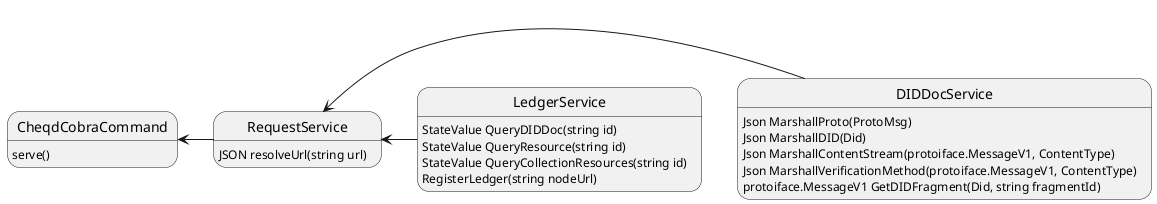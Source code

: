 @startuml
!pragma teoz true
RequestService: JSON resolveUrl(string url)

DIDDocService: Json MarshallProto(ProtoMsg)
DIDDocService: Json MarshallDID(Did)
DIDDocService: Json MarshallContentStream(protoiface.MessageV1, ContentType)
DIDDocService: Json MarshallVerificationMethod(protoiface.MessageV1, ContentType)
DIDDocService: protoiface.MessageV1 GetDIDFragment(Did, string fragmentId)

LedgerService: StateValue QueryDIDDoc(string id)
LedgerService: StateValue QueryResource(string id)
LedgerService: StateValue QueryCollectionResources(string id)
LedgerService: RegisterLedger(string nodeUrl)

CheqdCobraCommand: serve()

RequestService <-- DIDDocService
RequestService <-- LedgerService
CheqdCobraCommand <-- RequestService
@enduml